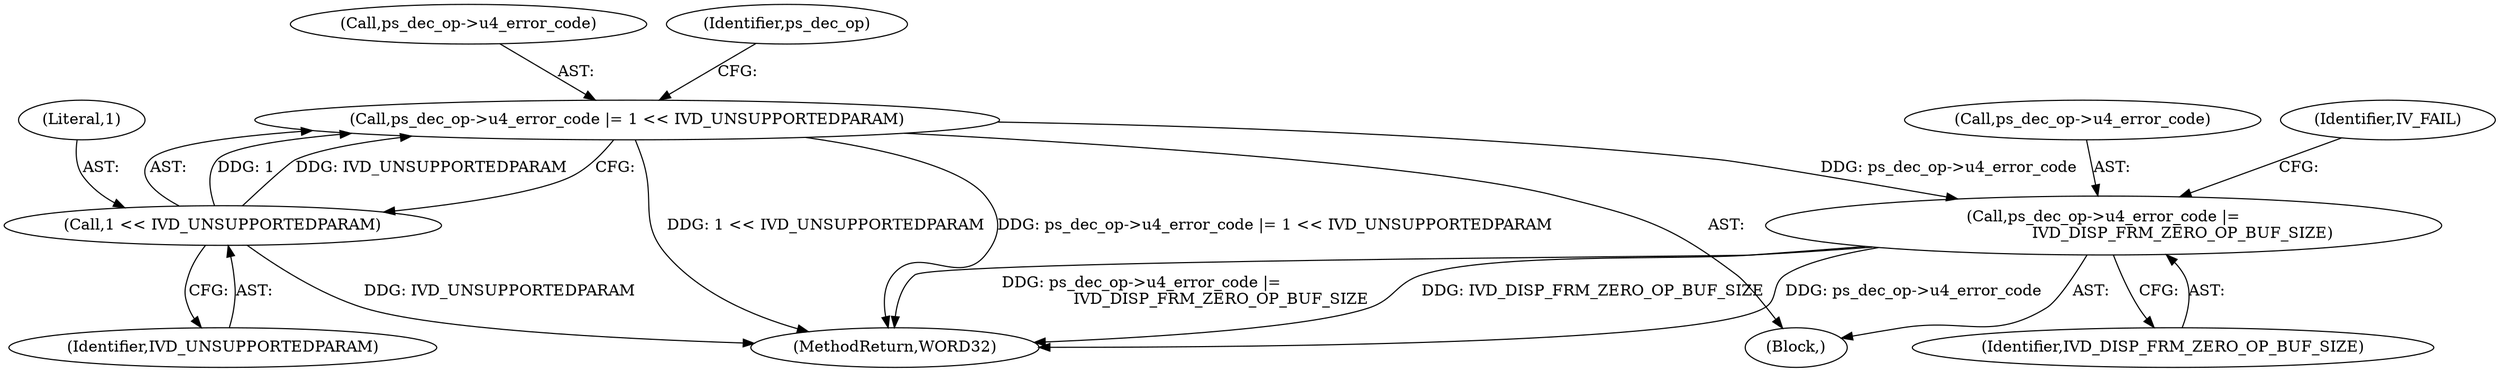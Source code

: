 digraph "0_Android_494561291a503840f385fbcd11d9bc5f4dc502b8@pointer" {
"1000456" [label="(Call,ps_dec_op->u4_error_code |= 1 << IVD_UNSUPPORTEDPARAM)"];
"1000460" [label="(Call,1 << IVD_UNSUPPORTEDPARAM)"];
"1000463" [label="(Call,ps_dec_op->u4_error_code |=\n                                IVD_DISP_FRM_ZERO_OP_BUF_SIZE)"];
"1000461" [label="(Literal,1)"];
"1000467" [label="(Identifier,IVD_DISP_FRM_ZERO_OP_BUF_SIZE)"];
"1000469" [label="(Identifier,IV_FAIL)"];
"1000456" [label="(Call,ps_dec_op->u4_error_code |= 1 << IVD_UNSUPPORTEDPARAM)"];
"1002226" [label="(MethodReturn,WORD32)"];
"1000457" [label="(Call,ps_dec_op->u4_error_code)"];
"1000462" [label="(Identifier,IVD_UNSUPPORTEDPARAM)"];
"1000464" [label="(Call,ps_dec_op->u4_error_code)"];
"1000460" [label="(Call,1 << IVD_UNSUPPORTEDPARAM)"];
"1000465" [label="(Identifier,ps_dec_op)"];
"1000463" [label="(Call,ps_dec_op->u4_error_code |=\n                                IVD_DISP_FRM_ZERO_OP_BUF_SIZE)"];
"1000455" [label="(Block,)"];
"1000456" -> "1000455"  [label="AST: "];
"1000456" -> "1000460"  [label="CFG: "];
"1000457" -> "1000456"  [label="AST: "];
"1000460" -> "1000456"  [label="AST: "];
"1000465" -> "1000456"  [label="CFG: "];
"1000456" -> "1002226"  [label="DDG: 1 << IVD_UNSUPPORTEDPARAM"];
"1000456" -> "1002226"  [label="DDG: ps_dec_op->u4_error_code |= 1 << IVD_UNSUPPORTEDPARAM"];
"1000460" -> "1000456"  [label="DDG: 1"];
"1000460" -> "1000456"  [label="DDG: IVD_UNSUPPORTEDPARAM"];
"1000456" -> "1000463"  [label="DDG: ps_dec_op->u4_error_code"];
"1000460" -> "1000462"  [label="CFG: "];
"1000461" -> "1000460"  [label="AST: "];
"1000462" -> "1000460"  [label="AST: "];
"1000460" -> "1002226"  [label="DDG: IVD_UNSUPPORTEDPARAM"];
"1000463" -> "1000455"  [label="AST: "];
"1000463" -> "1000467"  [label="CFG: "];
"1000464" -> "1000463"  [label="AST: "];
"1000467" -> "1000463"  [label="AST: "];
"1000469" -> "1000463"  [label="CFG: "];
"1000463" -> "1002226"  [label="DDG: ps_dec_op->u4_error_code |=\n                                IVD_DISP_FRM_ZERO_OP_BUF_SIZE"];
"1000463" -> "1002226"  [label="DDG: IVD_DISP_FRM_ZERO_OP_BUF_SIZE"];
"1000463" -> "1002226"  [label="DDG: ps_dec_op->u4_error_code"];
}
